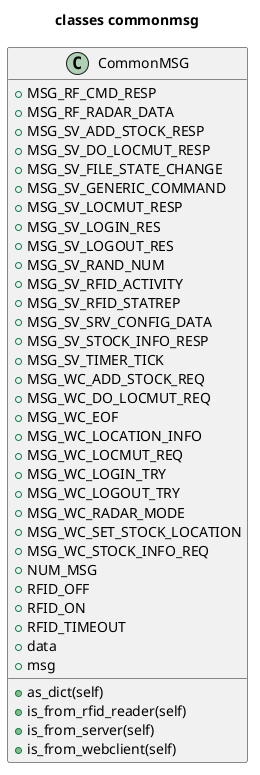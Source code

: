 @startuml
title classes commonmsg
class CommonMSG {
    +MSG_RF_CMD_RESP
    +MSG_RF_RADAR_DATA
    +MSG_SV_ADD_STOCK_RESP
    +MSG_SV_DO_LOCMUT_RESP
    +MSG_SV_FILE_STATE_CHANGE
    +MSG_SV_GENERIC_COMMAND
    +MSG_SV_LOCMUT_RESP
    +MSG_SV_LOGIN_RES
    +MSG_SV_LOGOUT_RES
    +MSG_SV_RAND_NUM
    +MSG_SV_RFID_ACTIVITY
    +MSG_SV_RFID_STATREP
    +MSG_SV_SRV_CONFIG_DATA
    +MSG_SV_STOCK_INFO_RESP
    +MSG_SV_TIMER_TICK
    +MSG_WC_ADD_STOCK_REQ
    +MSG_WC_DO_LOCMUT_REQ
    +MSG_WC_EOF
    +MSG_WC_LOCATION_INFO
    +MSG_WC_LOCMUT_REQ
    +MSG_WC_LOGIN_TRY
    +MSG_WC_LOGOUT_TRY
    +MSG_WC_RADAR_MODE
    +MSG_WC_SET_STOCK_LOCATION
    +MSG_WC_STOCK_INFO_REQ
    +NUM_MSG
    +RFID_OFF
    +RFID_ON
    +RFID_TIMEOUT
    +data
    +msg
    +as_dict(self)
    +is_from_rfid_reader(self)
    +is_from_server(self)
    +is_from_webclient(self)
}


@enduml
